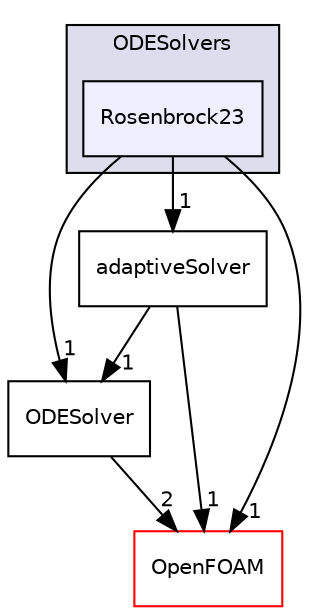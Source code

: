 digraph "src/ODE/ODESolvers/Rosenbrock23" {
  bgcolor=transparent;
  compound=true
  node [ fontsize="10", fontname="Helvetica"];
  edge [ labelfontsize="10", labelfontname="Helvetica"];
  subgraph clusterdir_3c9eb44cc766b767ba49f7a4339bd2b9 {
    graph [ bgcolor="#ddddee", pencolor="black", label="ODESolvers" fontname="Helvetica", fontsize="10", URL="dir_3c9eb44cc766b767ba49f7a4339bd2b9.html"]
  dir_31c62ff2f20a3e57587f1a0fee3b6b36 [shape=box, label="Rosenbrock23", style="filled", fillcolor="#eeeeff", pencolor="black", URL="dir_31c62ff2f20a3e57587f1a0fee3b6b36.html"];
  }
  dir_cb3bcb75234a3f21db8dd158d6ddee49 [shape=box label="adaptiveSolver" URL="dir_cb3bcb75234a3f21db8dd158d6ddee49.html"];
  dir_cdffcddb5e13bb570779da92c5291b7f [shape=box label="ODESolver" URL="dir_cdffcddb5e13bb570779da92c5291b7f.html"];
  dir_c5473ff19b20e6ec4dfe5c310b3778a8 [shape=box label="OpenFOAM" color="red" URL="dir_c5473ff19b20e6ec4dfe5c310b3778a8.html"];
  dir_cb3bcb75234a3f21db8dd158d6ddee49->dir_cdffcddb5e13bb570779da92c5291b7f [headlabel="1", labeldistance=1.5 headhref="dir_001881_001883.html"];
  dir_cb3bcb75234a3f21db8dd158d6ddee49->dir_c5473ff19b20e6ec4dfe5c310b3778a8 [headlabel="1", labeldistance=1.5 headhref="dir_001881_001896.html"];
  dir_31c62ff2f20a3e57587f1a0fee3b6b36->dir_cb3bcb75234a3f21db8dd158d6ddee49 [headlabel="1", labeldistance=1.5 headhref="dir_001890_001881.html"];
  dir_31c62ff2f20a3e57587f1a0fee3b6b36->dir_cdffcddb5e13bb570779da92c5291b7f [headlabel="1", labeldistance=1.5 headhref="dir_001890_001883.html"];
  dir_31c62ff2f20a3e57587f1a0fee3b6b36->dir_c5473ff19b20e6ec4dfe5c310b3778a8 [headlabel="1", labeldistance=1.5 headhref="dir_001890_001896.html"];
  dir_cdffcddb5e13bb570779da92c5291b7f->dir_c5473ff19b20e6ec4dfe5c310b3778a8 [headlabel="2", labeldistance=1.5 headhref="dir_001883_001896.html"];
}
